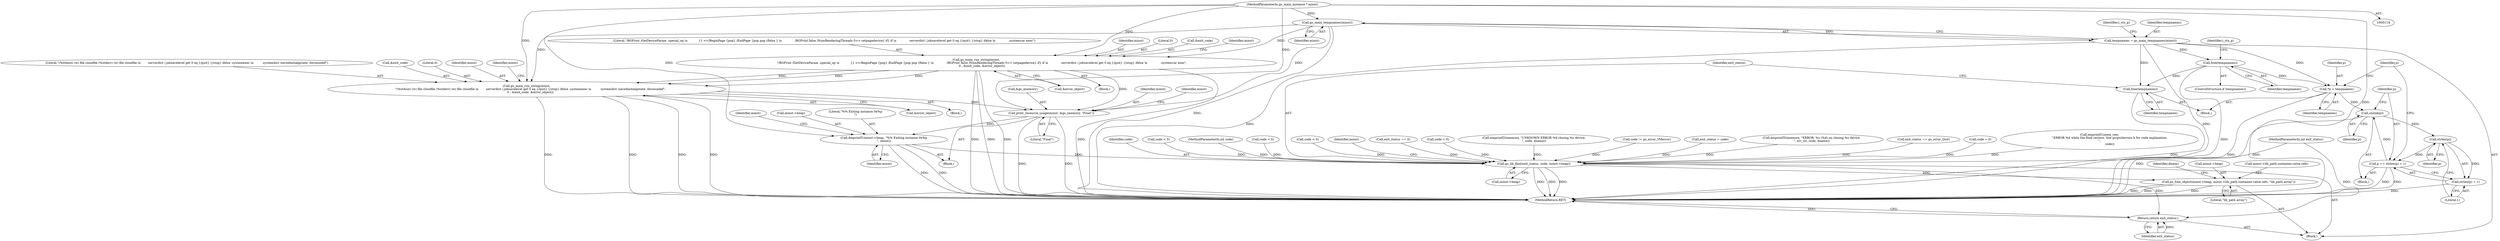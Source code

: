 digraph "0_ghostscript_241d91112771a6104de10b3948c3f350d6690c1d@API" {
"1000133" [label="(Call,gs_main_tempnames(minst))"];
"1000115" [label="(MethodParameterIn,gs_main_instance * minst)"];
"1000131" [label="(Call,tempnames = gs_main_tempnames(minst))"];
"1000186" [label="(Call,free(tempnames))"];
"1000522" [label="(Call,*p = tempnames)"];
"1000529" [label="(Call,unlink(p))"];
"1000534" [label="(Call,strlen(p))"];
"1000531" [label="(Call,p += strlen(p) + 1)"];
"1000533" [label="(Call,strlen(p) + 1)"];
"1000537" [label="(Call,free(tempnames))"];
"1000144" [label="(Call,gs_main_run_string(minst,\n            \"/BGPrint /GetDeviceParam .special_op \\n            {{ <</BeginPage {pop} /EndPage {pop pop //false } \\n              /BGPrint false /NumRenderingThreads 0>> setpagedevice} if} if \\n              serverdict /.jobsavelevel get 0 eq {/quit} {/stop} ifelse \\n              .systemvar exec\",\n            0 , &exit_code, &error_object))"];
"1000363" [label="(Call,gs_main_run_string(minst,\n        \"(%stdout) (w) file closefile (%stderr) (w) file closefile \\n        serverdict /.jobsavelevel get 0 eq {/quit} {/stop} ifelse .systemexec \\n          systemdict /savedinitialgstate .forceundef\",\n        0 , &exit_code, &error_object))"];
"1000384" [label="(Call,print_resource_usage(minst, &gs_imemory, \"Final\"))"];
"1000389" [label="(Call,dmprintf1(minst->heap, \"%% Exiting instance 0x%p\n\", minst))"];
"1000539" [label="(Call,gs_lib_finit(exit_status, code, minst->heap))"];
"1000545" [label="(Call,gs_free_object(minst->heap, minst->lib_path.container.value.refs, \"lib_path array\"))"];
"1000562" [label="(Return,return exit_status;)"];
"1000561" [label="(Identifier,dmem)"];
"1000365" [label="(Literal,\"(%stdout) (w) file closefile (%stderr) (w) file closefile \\n        serverdict /.jobsavelevel get 0 eq {/quit} {/stop} ifelse .systemexec \\n          systemdict /savedinitialgstate .forceundef\")"];
"1000116" [label="(MethodParameterIn,int exit_status)"];
"1000542" [label="(Call,minst->heap)"];
"1000268" [label="(Call,code < 0)"];
"1000385" [label="(Identifier,minst)"];
"1000184" [label="(ControlStructure,if (tempnames))"];
"1000529" [label="(Call,unlink(p))"];
"1000558" [label="(Literal,\"lib_path array\")"];
"1000391" [label="(Identifier,minst)"];
"1000530" [label="(Identifier,p)"];
"1000117" [label="(MethodParameterIn,int code)"];
"1000563" [label="(Identifier,exit_status)"];
"1000394" [label="(Identifier,minst)"];
"1000539" [label="(Call,gs_lib_finit(exit_status, code, minst->heap))"];
"1000145" [label="(Identifier,minst)"];
"1000179" [label="(Call,code < 0)"];
"1000303" [label="(Call,code < 0)"];
"1000547" [label="(Identifier,minst)"];
"1000136" [label="(Identifier,i_ctx_p)"];
"1000533" [label="(Call,strlen(p) + 1)"];
"1000545" [label="(Call,gs_free_object(minst->heap, minst->lib_path.container.value.refs, \"lib_path array\"))"];
"1000115" [label="(MethodParameterIn,gs_main_instance * minst)"];
"1000144" [label="(Call,gs_main_run_string(minst,\n            \"/BGPrint /GetDeviceParam .special_op \\n            {{ <</BeginPage {pop} /EndPage {pop pop //false } \\n              /BGPrint false /NumRenderingThreads 0>> setpagedevice} if} if \\n              serverdict /.jobsavelevel get 0 eq {/quit} {/stop} ifelse \\n              .systemvar exec\",\n            0 , &exit_code, &error_object))"];
"1000537" [label="(Call,free(tempnames))"];
"1000369" [label="(Call,&error_object)"];
"1000564" [label="(MethodReturn,RET)"];
"1000398" [label="(Identifier,minst)"];
"1000354" [label="(Call,exit_status == 0)"];
"1000133" [label="(Call,gs_main_tempnames(minst))"];
"1000118" [label="(Block,)"];
"1000534" [label="(Call,strlen(p))"];
"1000363" [label="(Call,gs_main_run_string(minst,\n        \"(%stdout) (w) file closefile (%stderr) (w) file closefile \\n        serverdict /.jobsavelevel get 0 eq {/quit} {/stop} ifelse .systemexec \\n          systemdict /savedinitialgstate .forceundef\",\n        0 , &exit_code, &error_object))"];
"1000520" [label="(Block,)"];
"1000527" [label="(Identifier,p)"];
"1000191" [label="(Identifier,i_ctx_p)"];
"1000528" [label="(Block,)"];
"1000531" [label="(Call,p += strlen(p) + 1)"];
"1000186" [label="(Call,free(tempnames))"];
"1000536" [label="(Literal,1)"];
"1000147" [label="(Literal,0)"];
"1000522" [label="(Call,*p = tempnames)"];
"1000187" [label="(Identifier,tempnames)"];
"1000131" [label="(Call,tempnames = gs_main_tempnames(minst))"];
"1000150" [label="(Call,&error_object)"];
"1000389" [label="(Call,dmprintf1(minst->heap, \"%% Exiting instance 0x%p\n\", minst))"];
"1000388" [label="(Literal,\"Final\")"];
"1000390" [label="(Call,minst->heap)"];
"1000540" [label="(Identifier,exit_status)"];
"1000383" [label="(Block,)"];
"1000367" [label="(Call,&exit_code)"];
"1000427" [label="(Call,code < 0)"];
"1000366" [label="(Literal,0)"];
"1000562" [label="(Return,return exit_status;)"];
"1000546" [label="(Call,minst->heap)"];
"1000524" [label="(Identifier,tempnames)"];
"1000344" [label="(Call,emprintf2(imemory, \"UNKNOWN ERROR %d closing %s device.\n\", code, dname))"];
"1000532" [label="(Identifier,p)"];
"1000158" [label="(Block,)"];
"1000228" [label="(Call,code != gs_error_VMerror)"];
"1000535" [label="(Identifier,p)"];
"1000360" [label="(Call,exit_status = code)"];
"1000336" [label="(Call,emprintf3(imemory, \"ERROR: %s (%d) on closing %s device.\n\", err_str, code, dname))"];
"1000538" [label="(Identifier,tempnames)"];
"1000364" [label="(Identifier,minst)"];
"1000134" [label="(Identifier,minst)"];
"1000384" [label="(Call,print_resource_usage(minst, &gs_imemory, \"Final\"))"];
"1000523" [label="(Identifier,p)"];
"1000148" [label="(Call,&exit_code)"];
"1000155" [label="(Identifier,minst)"];
"1000393" [label="(Literal,\"%% Exiting instance 0x%p\n\")"];
"1000143" [label="(Block,)"];
"1000357" [label="(Call,exit_status == gs_error_Quit)"];
"1000160" [label="(Call,code = 0)"];
"1000386" [label="(Call,&gs_imemory)"];
"1000430" [label="(Call,emprintf1(mem_raw,\n                      \"ERROR %d while the final restore. See gs/psi/ierrors.h for code explanation.\n\",\n                      code))"];
"1000146" [label="(Literal,\"/BGPrint /GetDeviceParam .special_op \\n            {{ <</BeginPage {pop} /EndPage {pop pop //false } \\n              /BGPrint false /NumRenderingThreads 0>> setpagedevice} if} if \\n              serverdict /.jobsavelevel get 0 eq {/quit} {/stop} ifelse \\n              .systemvar exec\")"];
"1000373" [label="(Identifier,minst)"];
"1000132" [label="(Identifier,tempnames)"];
"1000549" [label="(Call,minst->lib_path.container.value.refs)"];
"1000541" [label="(Identifier,code)"];
"1000133" -> "1000131"  [label="AST: "];
"1000133" -> "1000134"  [label="CFG: "];
"1000134" -> "1000133"  [label="AST: "];
"1000131" -> "1000133"  [label="CFG: "];
"1000133" -> "1000564"  [label="DDG: "];
"1000133" -> "1000131"  [label="DDG: "];
"1000115" -> "1000133"  [label="DDG: "];
"1000133" -> "1000144"  [label="DDG: "];
"1000133" -> "1000363"  [label="DDG: "];
"1000133" -> "1000384"  [label="DDG: "];
"1000115" -> "1000114"  [label="AST: "];
"1000115" -> "1000564"  [label="DDG: "];
"1000115" -> "1000144"  [label="DDG: "];
"1000115" -> "1000363"  [label="DDG: "];
"1000115" -> "1000384"  [label="DDG: "];
"1000115" -> "1000389"  [label="DDG: "];
"1000131" -> "1000118"  [label="AST: "];
"1000132" -> "1000131"  [label="AST: "];
"1000136" -> "1000131"  [label="CFG: "];
"1000131" -> "1000564"  [label="DDG: "];
"1000131" -> "1000564"  [label="DDG: "];
"1000131" -> "1000186"  [label="DDG: "];
"1000131" -> "1000522"  [label="DDG: "];
"1000131" -> "1000537"  [label="DDG: "];
"1000186" -> "1000184"  [label="AST: "];
"1000186" -> "1000187"  [label="CFG: "];
"1000187" -> "1000186"  [label="AST: "];
"1000191" -> "1000186"  [label="CFG: "];
"1000186" -> "1000564"  [label="DDG: "];
"1000186" -> "1000522"  [label="DDG: "];
"1000186" -> "1000537"  [label="DDG: "];
"1000522" -> "1000520"  [label="AST: "];
"1000522" -> "1000524"  [label="CFG: "];
"1000523" -> "1000522"  [label="AST: "];
"1000524" -> "1000522"  [label="AST: "];
"1000527" -> "1000522"  [label="CFG: "];
"1000522" -> "1000564"  [label="DDG: "];
"1000522" -> "1000529"  [label="DDG: "];
"1000529" -> "1000528"  [label="AST: "];
"1000529" -> "1000530"  [label="CFG: "];
"1000530" -> "1000529"  [label="AST: "];
"1000532" -> "1000529"  [label="CFG: "];
"1000529" -> "1000564"  [label="DDG: "];
"1000531" -> "1000529"  [label="DDG: "];
"1000529" -> "1000534"  [label="DDG: "];
"1000534" -> "1000533"  [label="AST: "];
"1000534" -> "1000535"  [label="CFG: "];
"1000535" -> "1000534"  [label="AST: "];
"1000536" -> "1000534"  [label="CFG: "];
"1000534" -> "1000531"  [label="DDG: "];
"1000534" -> "1000533"  [label="DDG: "];
"1000531" -> "1000528"  [label="AST: "];
"1000531" -> "1000533"  [label="CFG: "];
"1000532" -> "1000531"  [label="AST: "];
"1000533" -> "1000531"  [label="AST: "];
"1000527" -> "1000531"  [label="CFG: "];
"1000531" -> "1000564"  [label="DDG: "];
"1000531" -> "1000564"  [label="DDG: "];
"1000533" -> "1000536"  [label="CFG: "];
"1000536" -> "1000533"  [label="AST: "];
"1000533" -> "1000564"  [label="DDG: "];
"1000537" -> "1000520"  [label="AST: "];
"1000537" -> "1000538"  [label="CFG: "];
"1000538" -> "1000537"  [label="AST: "];
"1000540" -> "1000537"  [label="CFG: "];
"1000537" -> "1000564"  [label="DDG: "];
"1000144" -> "1000143"  [label="AST: "];
"1000144" -> "1000150"  [label="CFG: "];
"1000145" -> "1000144"  [label="AST: "];
"1000146" -> "1000144"  [label="AST: "];
"1000147" -> "1000144"  [label="AST: "];
"1000148" -> "1000144"  [label="AST: "];
"1000150" -> "1000144"  [label="AST: "];
"1000155" -> "1000144"  [label="CFG: "];
"1000144" -> "1000564"  [label="DDG: "];
"1000144" -> "1000564"  [label="DDG: "];
"1000144" -> "1000564"  [label="DDG: "];
"1000144" -> "1000564"  [label="DDG: "];
"1000144" -> "1000363"  [label="DDG: "];
"1000144" -> "1000363"  [label="DDG: "];
"1000144" -> "1000363"  [label="DDG: "];
"1000144" -> "1000384"  [label="DDG: "];
"1000363" -> "1000158"  [label="AST: "];
"1000363" -> "1000369"  [label="CFG: "];
"1000364" -> "1000363"  [label="AST: "];
"1000365" -> "1000363"  [label="AST: "];
"1000366" -> "1000363"  [label="AST: "];
"1000367" -> "1000363"  [label="AST: "];
"1000369" -> "1000363"  [label="AST: "];
"1000373" -> "1000363"  [label="CFG: "];
"1000363" -> "1000564"  [label="DDG: "];
"1000363" -> "1000564"  [label="DDG: "];
"1000363" -> "1000564"  [label="DDG: "];
"1000363" -> "1000564"  [label="DDG: "];
"1000363" -> "1000384"  [label="DDG: "];
"1000384" -> "1000383"  [label="AST: "];
"1000384" -> "1000388"  [label="CFG: "];
"1000385" -> "1000384"  [label="AST: "];
"1000386" -> "1000384"  [label="AST: "];
"1000388" -> "1000384"  [label="AST: "];
"1000391" -> "1000384"  [label="CFG: "];
"1000384" -> "1000564"  [label="DDG: "];
"1000384" -> "1000564"  [label="DDG: "];
"1000384" -> "1000389"  [label="DDG: "];
"1000389" -> "1000383"  [label="AST: "];
"1000389" -> "1000394"  [label="CFG: "];
"1000390" -> "1000389"  [label="AST: "];
"1000393" -> "1000389"  [label="AST: "];
"1000394" -> "1000389"  [label="AST: "];
"1000398" -> "1000389"  [label="CFG: "];
"1000389" -> "1000564"  [label="DDG: "];
"1000389" -> "1000564"  [label="DDG: "];
"1000389" -> "1000539"  [label="DDG: "];
"1000539" -> "1000118"  [label="AST: "];
"1000539" -> "1000542"  [label="CFG: "];
"1000540" -> "1000539"  [label="AST: "];
"1000541" -> "1000539"  [label="AST: "];
"1000542" -> "1000539"  [label="AST: "];
"1000547" -> "1000539"  [label="CFG: "];
"1000539" -> "1000564"  [label="DDG: "];
"1000539" -> "1000564"  [label="DDG: "];
"1000539" -> "1000564"  [label="DDG: "];
"1000360" -> "1000539"  [label="DDG: "];
"1000357" -> "1000539"  [label="DDG: "];
"1000354" -> "1000539"  [label="DDG: "];
"1000116" -> "1000539"  [label="DDG: "];
"1000303" -> "1000539"  [label="DDG: "];
"1000268" -> "1000539"  [label="DDG: "];
"1000228" -> "1000539"  [label="DDG: "];
"1000430" -> "1000539"  [label="DDG: "];
"1000336" -> "1000539"  [label="DDG: "];
"1000160" -> "1000539"  [label="DDG: "];
"1000427" -> "1000539"  [label="DDG: "];
"1000344" -> "1000539"  [label="DDG: "];
"1000179" -> "1000539"  [label="DDG: "];
"1000117" -> "1000539"  [label="DDG: "];
"1000539" -> "1000545"  [label="DDG: "];
"1000539" -> "1000562"  [label="DDG: "];
"1000545" -> "1000118"  [label="AST: "];
"1000545" -> "1000558"  [label="CFG: "];
"1000546" -> "1000545"  [label="AST: "];
"1000549" -> "1000545"  [label="AST: "];
"1000558" -> "1000545"  [label="AST: "];
"1000561" -> "1000545"  [label="CFG: "];
"1000545" -> "1000564"  [label="DDG: "];
"1000545" -> "1000564"  [label="DDG: "];
"1000545" -> "1000564"  [label="DDG: "];
"1000562" -> "1000118"  [label="AST: "];
"1000562" -> "1000563"  [label="CFG: "];
"1000563" -> "1000562"  [label="AST: "];
"1000564" -> "1000562"  [label="CFG: "];
"1000562" -> "1000564"  [label="DDG: "];
"1000563" -> "1000562"  [label="DDG: "];
"1000116" -> "1000562"  [label="DDG: "];
}
